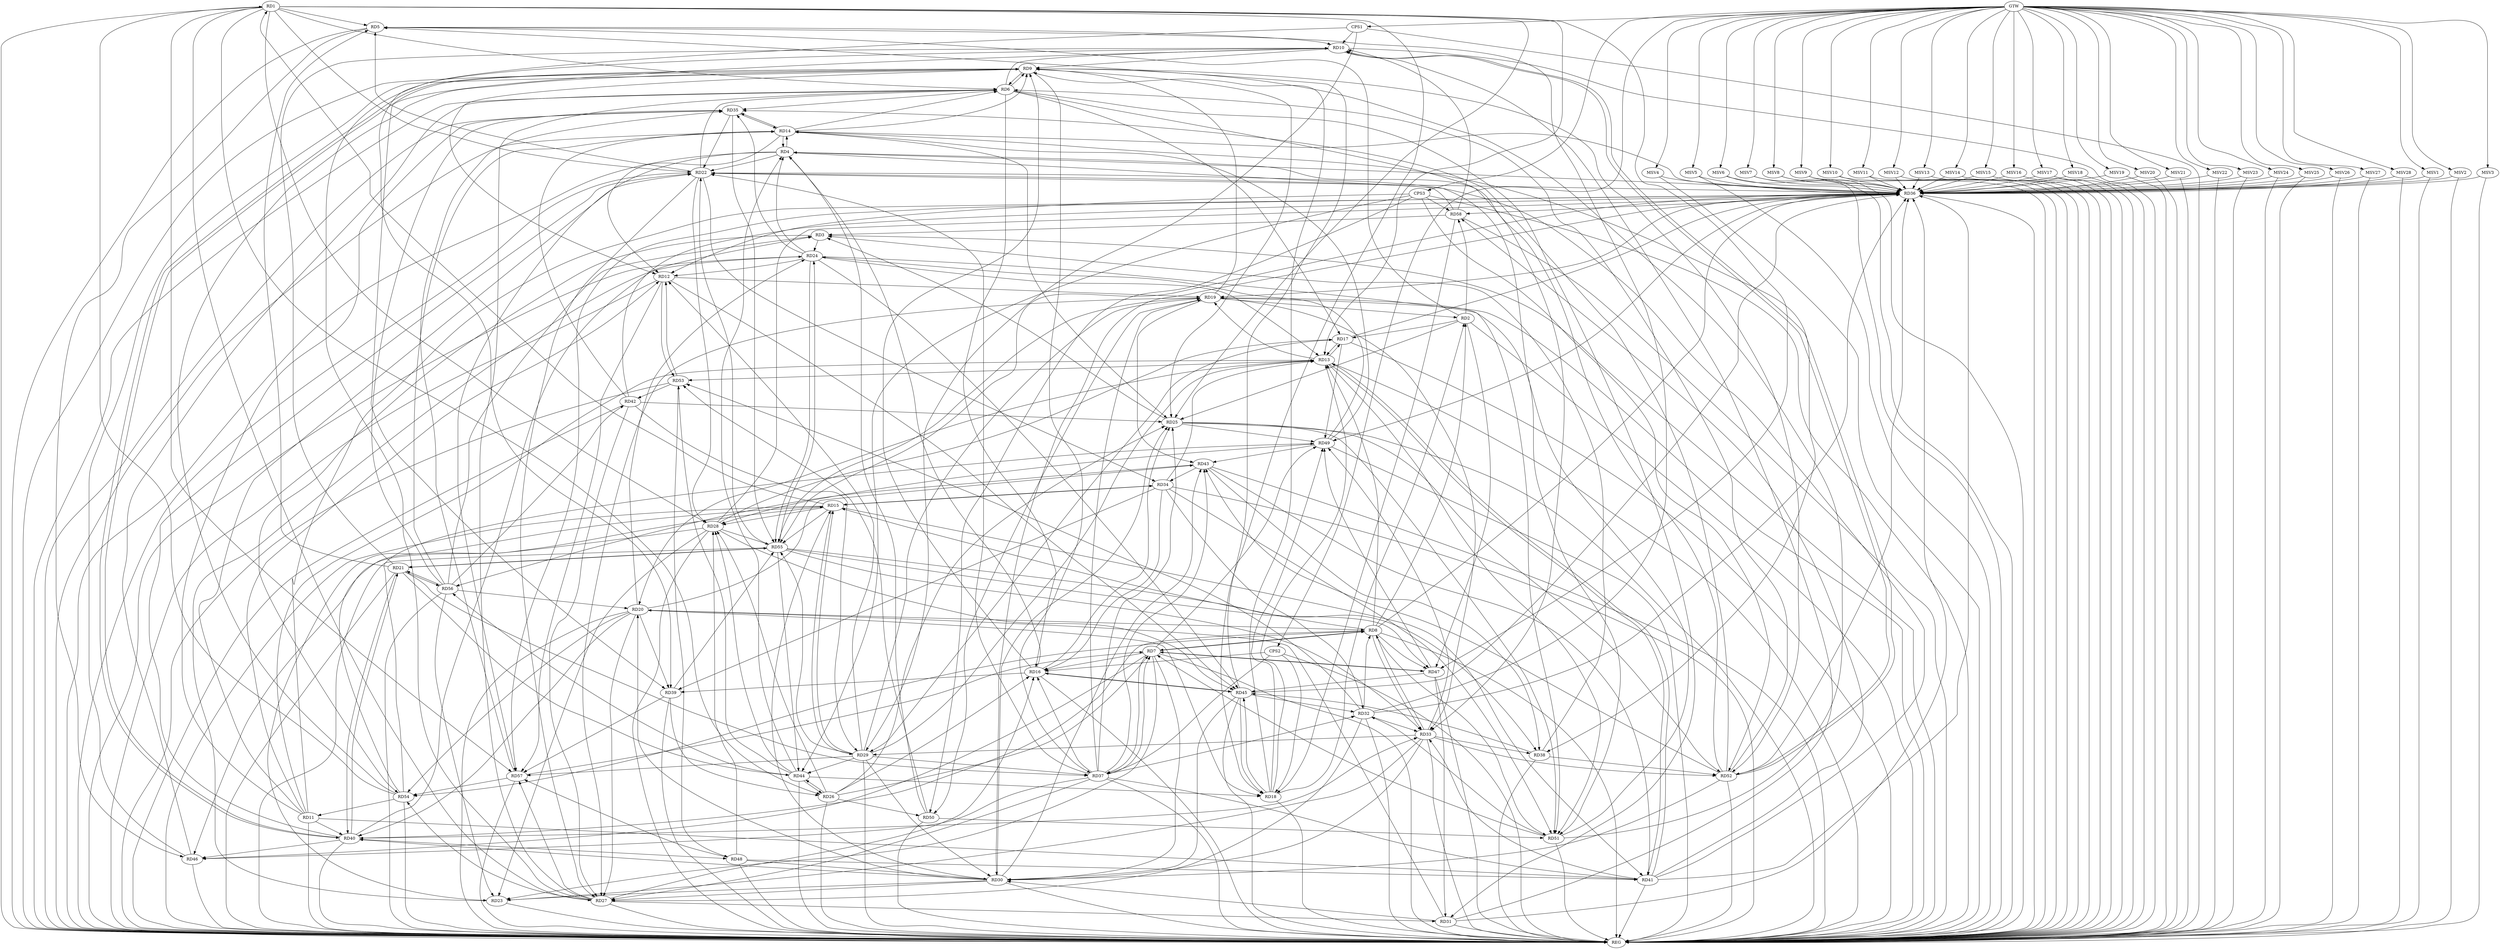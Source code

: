 strict digraph G {
  RD1 [ label="RD1" ];
  RD2 [ label="RD2" ];
  RD3 [ label="RD3" ];
  RD4 [ label="RD4" ];
  RD5 [ label="RD5" ];
  RD6 [ label="RD6" ];
  RD7 [ label="RD7" ];
  RD8 [ label="RD8" ];
  RD9 [ label="RD9" ];
  RD10 [ label="RD10" ];
  RD11 [ label="RD11" ];
  RD12 [ label="RD12" ];
  RD13 [ label="RD13" ];
  RD14 [ label="RD14" ];
  RD15 [ label="RD15" ];
  RD16 [ label="RD16" ];
  RD17 [ label="RD17" ];
  RD18 [ label="RD18" ];
  RD19 [ label="RD19" ];
  RD20 [ label="RD20" ];
  RD21 [ label="RD21" ];
  RD22 [ label="RD22" ];
  RD23 [ label="RD23" ];
  RD24 [ label="RD24" ];
  RD25 [ label="RD25" ];
  RD26 [ label="RD26" ];
  RD27 [ label="RD27" ];
  RD28 [ label="RD28" ];
  RD29 [ label="RD29" ];
  RD30 [ label="RD30" ];
  RD31 [ label="RD31" ];
  RD32 [ label="RD32" ];
  RD33 [ label="RD33" ];
  RD34 [ label="RD34" ];
  RD35 [ label="RD35" ];
  RD36 [ label="RD36" ];
  RD37 [ label="RD37" ];
  RD38 [ label="RD38" ];
  RD39 [ label="RD39" ];
  RD40 [ label="RD40" ];
  RD41 [ label="RD41" ];
  RD42 [ label="RD42" ];
  RD43 [ label="RD43" ];
  RD44 [ label="RD44" ];
  RD45 [ label="RD45" ];
  RD46 [ label="RD46" ];
  RD47 [ label="RD47" ];
  RD48 [ label="RD48" ];
  RD49 [ label="RD49" ];
  RD50 [ label="RD50" ];
  RD51 [ label="RD51" ];
  RD52 [ label="RD52" ];
  RD53 [ label="RD53" ];
  RD54 [ label="RD54" ];
  RD55 [ label="RD55" ];
  RD56 [ label="RD56" ];
  RD57 [ label="RD57" ];
  RD58 [ label="RD58" ];
  CPS1 [ label="CPS1" ];
  CPS2 [ label="CPS2" ];
  CPS3 [ label="CPS3" ];
  GTW [ label="GTW" ];
  REG [ label="REG" ];
  MSV1 [ label="MSV1" ];
  MSV2 [ label="MSV2" ];
  MSV3 [ label="MSV3" ];
  MSV4 [ label="MSV4" ];
  MSV5 [ label="MSV5" ];
  MSV6 [ label="MSV6" ];
  MSV7 [ label="MSV7" ];
  MSV8 [ label="MSV8" ];
  MSV9 [ label="MSV9" ];
  MSV10 [ label="MSV10" ];
  MSV11 [ label="MSV11" ];
  MSV12 [ label="MSV12" ];
  MSV13 [ label="MSV13" ];
  MSV14 [ label="MSV14" ];
  MSV15 [ label="MSV15" ];
  MSV16 [ label="MSV16" ];
  MSV17 [ label="MSV17" ];
  MSV18 [ label="MSV18" ];
  MSV19 [ label="MSV19" ];
  MSV20 [ label="MSV20" ];
  MSV21 [ label="MSV21" ];
  MSV22 [ label="MSV22" ];
  MSV23 [ label="MSV23" ];
  MSV24 [ label="MSV24" ];
  MSV25 [ label="MSV25" ];
  MSV26 [ label="MSV26" ];
  MSV27 [ label="MSV27" ];
  MSV28 [ label="MSV28" ];
  RD1 -> RD5;
  RD1 -> RD6;
  RD1 -> RD13;
  RD15 -> RD1;
  RD1 -> RD18;
  RD1 -> RD22;
  RD1 -> RD25;
  RD1 -> RD26;
  RD1 -> RD27;
  RD1 -> RD28;
  RD1 -> RD47;
  RD54 -> RD1;
  RD1 -> RD57;
  RD2 -> RD5;
  RD8 -> RD2;
  RD2 -> RD17;
  RD18 -> RD2;
  RD19 -> RD2;
  RD2 -> RD25;
  RD2 -> RD47;
  RD2 -> RD58;
  RD3 -> RD24;
  RD25 -> RD3;
  RD38 -> RD3;
  RD40 -> RD3;
  RD3 -> RD54;
  RD56 -> RD3;
  RD58 -> RD3;
  RD4 -> RD14;
  RD14 -> RD4;
  RD16 -> RD4;
  RD4 -> RD22;
  RD24 -> RD4;
  RD36 -> RD4;
  RD44 -> RD4;
  RD50 -> RD4;
  RD4 -> RD51;
  RD52 -> RD4;
  RD4 -> RD57;
  RD5 -> RD10;
  RD21 -> RD5;
  RD22 -> RD5;
  RD32 -> RD5;
  RD45 -> RD5;
  RD5 -> RD46;
  RD6 -> RD9;
  RD9 -> RD6;
  RD6 -> RD10;
  RD14 -> RD6;
  RD6 -> RD16;
  RD6 -> RD17;
  RD22 -> RD6;
  RD27 -> RD6;
  RD6 -> RD31;
  RD6 -> RD33;
  RD6 -> RD35;
  RD46 -> RD6;
  RD52 -> RD6;
  RD7 -> RD8;
  RD8 -> RD7;
  RD7 -> RD16;
  RD7 -> RD23;
  RD26 -> RD7;
  RD7 -> RD30;
  RD7 -> RD37;
  RD37 -> RD7;
  RD7 -> RD46;
  RD7 -> RD47;
  RD47 -> RD7;
  RD7 -> RD49;
  RD51 -> RD7;
  RD57 -> RD7;
  RD8 -> RD13;
  RD8 -> RD15;
  RD20 -> RD8;
  RD32 -> RD8;
  RD8 -> RD33;
  RD33 -> RD8;
  RD8 -> RD36;
  RD8 -> RD40;
  RD8 -> RD47;
  RD8 -> RD51;
  RD8 -> RD54;
  RD10 -> RD9;
  RD9 -> RD12;
  RD14 -> RD9;
  RD16 -> RD9;
  RD18 -> RD9;
  RD19 -> RD9;
  RD9 -> RD25;
  RD9 -> RD37;
  RD9 -> RD40;
  RD40 -> RD9;
  RD46 -> RD9;
  RD51 -> RD9;
  RD9 -> RD52;
  RD54 -> RD9;
  RD21 -> RD10;
  RD27 -> RD10;
  RD31 -> RD10;
  RD10 -> RD39;
  RD10 -> RD52;
  RD52 -> RD10;
  RD58 -> RD10;
  RD11 -> RD12;
  RD11 -> RD13;
  RD11 -> RD22;
  RD11 -> RD35;
  RD11 -> RD36;
  RD11 -> RD40;
  RD11 -> RD41;
  RD54 -> RD11;
  RD14 -> RD12;
  RD12 -> RD19;
  RD24 -> RD12;
  RD29 -> RD12;
  RD12 -> RD45;
  RD12 -> RD53;
  RD53 -> RD12;
  RD12 -> RD57;
  RD13 -> RD17;
  RD17 -> RD13;
  RD18 -> RD13;
  RD13 -> RD19;
  RD13 -> RD20;
  RD24 -> RD13;
  RD29 -> RD13;
  RD34 -> RD13;
  RD13 -> RD41;
  RD41 -> RD13;
  RD13 -> RD51;
  RD13 -> RD53;
  RD14 -> RD25;
  RD14 -> RD35;
  RD35 -> RD14;
  RD36 -> RD14;
  RD14 -> RD38;
  RD42 -> RD14;
  RD49 -> RD14;
  RD56 -> RD14;
  RD15 -> RD23;
  RD15 -> RD28;
  RD15 -> RD29;
  RD29 -> RD15;
  RD30 -> RD15;
  RD15 -> RD34;
  RD34 -> RD15;
  RD15 -> RD41;
  RD54 -> RD15;
  RD15 -> RD55;
  RD16 -> RD25;
  RD26 -> RD16;
  RD27 -> RD16;
  RD34 -> RD16;
  RD37 -> RD16;
  RD16 -> RD39;
  RD16 -> RD45;
  RD45 -> RD16;
  RD28 -> RD17;
  RD17 -> RD29;
  RD17 -> RD36;
  RD17 -> RD49;
  RD20 -> RD18;
  RD44 -> RD18;
  RD18 -> RD45;
  RD45 -> RD18;
  RD18 -> RD49;
  RD58 -> RD18;
  RD19 -> RD27;
  RD29 -> RD19;
  RD19 -> RD33;
  RD36 -> RD19;
  RD37 -> RD19;
  RD19 -> RD43;
  RD19 -> RD50;
  RD51 -> RD19;
  RD19 -> RD55;
  RD20 -> RD24;
  RD20 -> RD27;
  RD30 -> RD20;
  RD31 -> RD20;
  RD20 -> RD39;
  RD20 -> RD40;
  RD20 -> RD43;
  RD20 -> RD54;
  RD56 -> RD20;
  RD21 -> RD37;
  RD21 -> RD40;
  RD40 -> RD21;
  RD21 -> RD44;
  RD21 -> RD55;
  RD55 -> RD21;
  RD21 -> RD56;
  RD56 -> RD21;
  RD22 -> RD27;
  RD22 -> RD28;
  RD22 -> RD34;
  RD35 -> RD22;
  RD22 -> RD36;
  RD37 -> RD22;
  RD40 -> RD22;
  RD41 -> RD22;
  RD55 -> RD22;
  RD58 -> RD22;
  RD23 -> RD24;
  RD28 -> RD23;
  RD30 -> RD23;
  RD33 -> RD23;
  RD56 -> RD23;
  RD24 -> RD35;
  RD24 -> RD45;
  RD49 -> RD24;
  RD24 -> RD51;
  RD24 -> RD55;
  RD55 -> RD24;
  RD26 -> RD25;
  RD30 -> RD25;
  RD37 -> RD25;
  RD42 -> RD25;
  RD25 -> RD49;
  RD25 -> RD51;
  RD25 -> RD52;
  RD26 -> RD28;
  RD39 -> RD26;
  RD26 -> RD44;
  RD44 -> RD26;
  RD26 -> RD50;
  RD30 -> RD27;
  RD27 -> RD31;
  RD32 -> RD27;
  RD37 -> RD27;
  RD42 -> RD27;
  RD27 -> RD54;
  RD27 -> RD57;
  RD28 -> RD36;
  RD44 -> RD28;
  RD28 -> RD45;
  RD28 -> RD46;
  RD48 -> RD28;
  RD49 -> RD28;
  RD28 -> RD55;
  RD29 -> RD30;
  RD33 -> RD29;
  RD29 -> RD37;
  RD42 -> RD29;
  RD29 -> RD44;
  RD29 -> RD55;
  RD29 -> RD57;
  RD31 -> RD30;
  RD33 -> RD30;
  RD36 -> RD30;
  RD30 -> RD40;
  RD30 -> RD43;
  RD45 -> RD30;
  RD48 -> RD30;
  RD52 -> RD30;
  RD31 -> RD36;
  RD47 -> RD31;
  RD32 -> RD33;
  RD34 -> RD32;
  RD32 -> RD36;
  RD37 -> RD32;
  RD45 -> RD32;
  RD51 -> RD32;
  RD32 -> RD53;
  RD33 -> RD38;
  RD40 -> RD33;
  RD41 -> RD33;
  RD33 -> RD49;
  RD33 -> RD52;
  RD55 -> RD33;
  RD34 -> RD39;
  RD43 -> RD34;
  RD34 -> RD51;
  RD52 -> RD35;
  RD35 -> RD55;
  RD56 -> RD35;
  RD57 -> RD35;
  RD41 -> RD36;
  RD42 -> RD36;
  RD45 -> RD36;
  RD36 -> RD49;
  RD52 -> RD36;
  RD36 -> RD55;
  RD36 -> RD57;
  RD36 -> RD58;
  RD37 -> RD41;
  RD37 -> RD43;
  RD37 -> RD46;
  RD43 -> RD38;
  RD38 -> RD45;
  RD38 -> RD52;
  RD55 -> RD38;
  RD39 -> RD55;
  RD39 -> RD57;
  RD40 -> RD46;
  RD40 -> RD48;
  RD43 -> RD41;
  RD48 -> RD41;
  RD41 -> RD58;
  RD53 -> RD42;
  RD56 -> RD42;
  RD49 -> RD43;
  RD52 -> RD43;
  RD43 -> RD56;
  RD44 -> RD53;
  RD55 -> RD44;
  RD44 -> RD56;
  RD47 -> RD45;
  RD47 -> RD49;
  RD55 -> RD47;
  RD53 -> RD48;
  RD48 -> RD57;
  RD54 -> RD49;
  RD50 -> RD51;
  RD50 -> RD53;
  RD57 -> RD54;
  CPS1 -> RD10;
  CPS1 -> RD29;
  CPS1 -> RD39;
  CPS2 -> RD37;
  CPS2 -> RD16;
  CPS2 -> RD18;
  CPS3 -> RD50;
  CPS3 -> RD52;
  CPS3 -> RD58;
  CPS3 -> RD44;
  CPS3 -> RD12;
  GTW -> CPS1;
  GTW -> CPS2;
  GTW -> CPS3;
  RD1 -> REG;
  RD2 -> REG;
  RD3 -> REG;
  RD4 -> REG;
  RD5 -> REG;
  RD6 -> REG;
  RD7 -> REG;
  RD8 -> REG;
  RD9 -> REG;
  RD10 -> REG;
  RD11 -> REG;
  RD12 -> REG;
  RD13 -> REG;
  RD14 -> REG;
  RD15 -> REG;
  RD16 -> REG;
  RD17 -> REG;
  RD18 -> REG;
  RD19 -> REG;
  RD20 -> REG;
  RD21 -> REG;
  RD22 -> REG;
  RD23 -> REG;
  RD24 -> REG;
  RD25 -> REG;
  RD26 -> REG;
  RD27 -> REG;
  RD28 -> REG;
  RD29 -> REG;
  RD30 -> REG;
  RD31 -> REG;
  RD32 -> REG;
  RD33 -> REG;
  RD34 -> REG;
  RD35 -> REG;
  RD36 -> REG;
  RD37 -> REG;
  RD38 -> REG;
  RD39 -> REG;
  RD40 -> REG;
  RD41 -> REG;
  RD42 -> REG;
  RD43 -> REG;
  RD44 -> REG;
  RD45 -> REG;
  RD46 -> REG;
  RD47 -> REG;
  RD48 -> REG;
  RD49 -> REG;
  RD50 -> REG;
  RD51 -> REG;
  RD52 -> REG;
  RD53 -> REG;
  RD54 -> REG;
  RD55 -> REG;
  RD56 -> REG;
  RD57 -> REG;
  RD58 -> REG;
  CPS1 -> REG;
  CPS2 -> REG;
  CPS3 -> REG;
  MSV1 -> RD36;
  MSV2 -> RD36;
  MSV3 -> RD36;
  MSV4 -> RD36;
  GTW -> MSV1;
  MSV1 -> REG;
  GTW -> MSV2;
  MSV2 -> REG;
  GTW -> MSV3;
  MSV3 -> REG;
  GTW -> MSV4;
  MSV4 -> REG;
  MSV5 -> RD36;
  MSV6 -> RD36;
  MSV7 -> RD36;
  MSV8 -> RD36;
  GTW -> MSV5;
  MSV5 -> REG;
  GTW -> MSV6;
  MSV6 -> REG;
  GTW -> MSV7;
  MSV7 -> REG;
  GTW -> MSV8;
  MSV8 -> REG;
  MSV9 -> RD36;
  MSV10 -> RD36;
  GTW -> MSV9;
  MSV9 -> REG;
  GTW -> MSV10;
  MSV10 -> REG;
  MSV11 -> RD36;
  GTW -> MSV11;
  MSV11 -> REG;
  MSV12 -> RD36;
  GTW -> MSV12;
  MSV12 -> REG;
  MSV13 -> RD36;
  GTW -> MSV13;
  MSV13 -> REG;
  MSV14 -> RD36;
  GTW -> MSV14;
  MSV14 -> REG;
  MSV15 -> RD36;
  GTW -> MSV15;
  MSV15 -> REG;
  MSV16 -> RD36;
  GTW -> MSV16;
  MSV16 -> REG;
  MSV17 -> RD36;
  MSV18 -> RD36;
  GTW -> MSV17;
  MSV17 -> REG;
  GTW -> MSV18;
  MSV18 -> REG;
  MSV19 -> RD36;
  GTW -> MSV19;
  MSV19 -> REG;
  MSV20 -> RD36;
  GTW -> MSV20;
  MSV20 -> REG;
  MSV21 -> RD36;
  GTW -> MSV21;
  MSV21 -> REG;
  MSV22 -> RD36;
  MSV23 -> RD36;
  MSV24 -> RD36;
  GTW -> MSV22;
  MSV22 -> REG;
  GTW -> MSV23;
  MSV23 -> REG;
  GTW -> MSV24;
  MSV24 -> REG;
  MSV25 -> RD36;
  MSV26 -> RD36;
  MSV27 -> RD36;
  MSV28 -> RD36;
  GTW -> MSV25;
  MSV25 -> REG;
  GTW -> MSV26;
  MSV26 -> REG;
  GTW -> MSV27;
  MSV27 -> REG;
  GTW -> MSV28;
  MSV28 -> REG;
}
